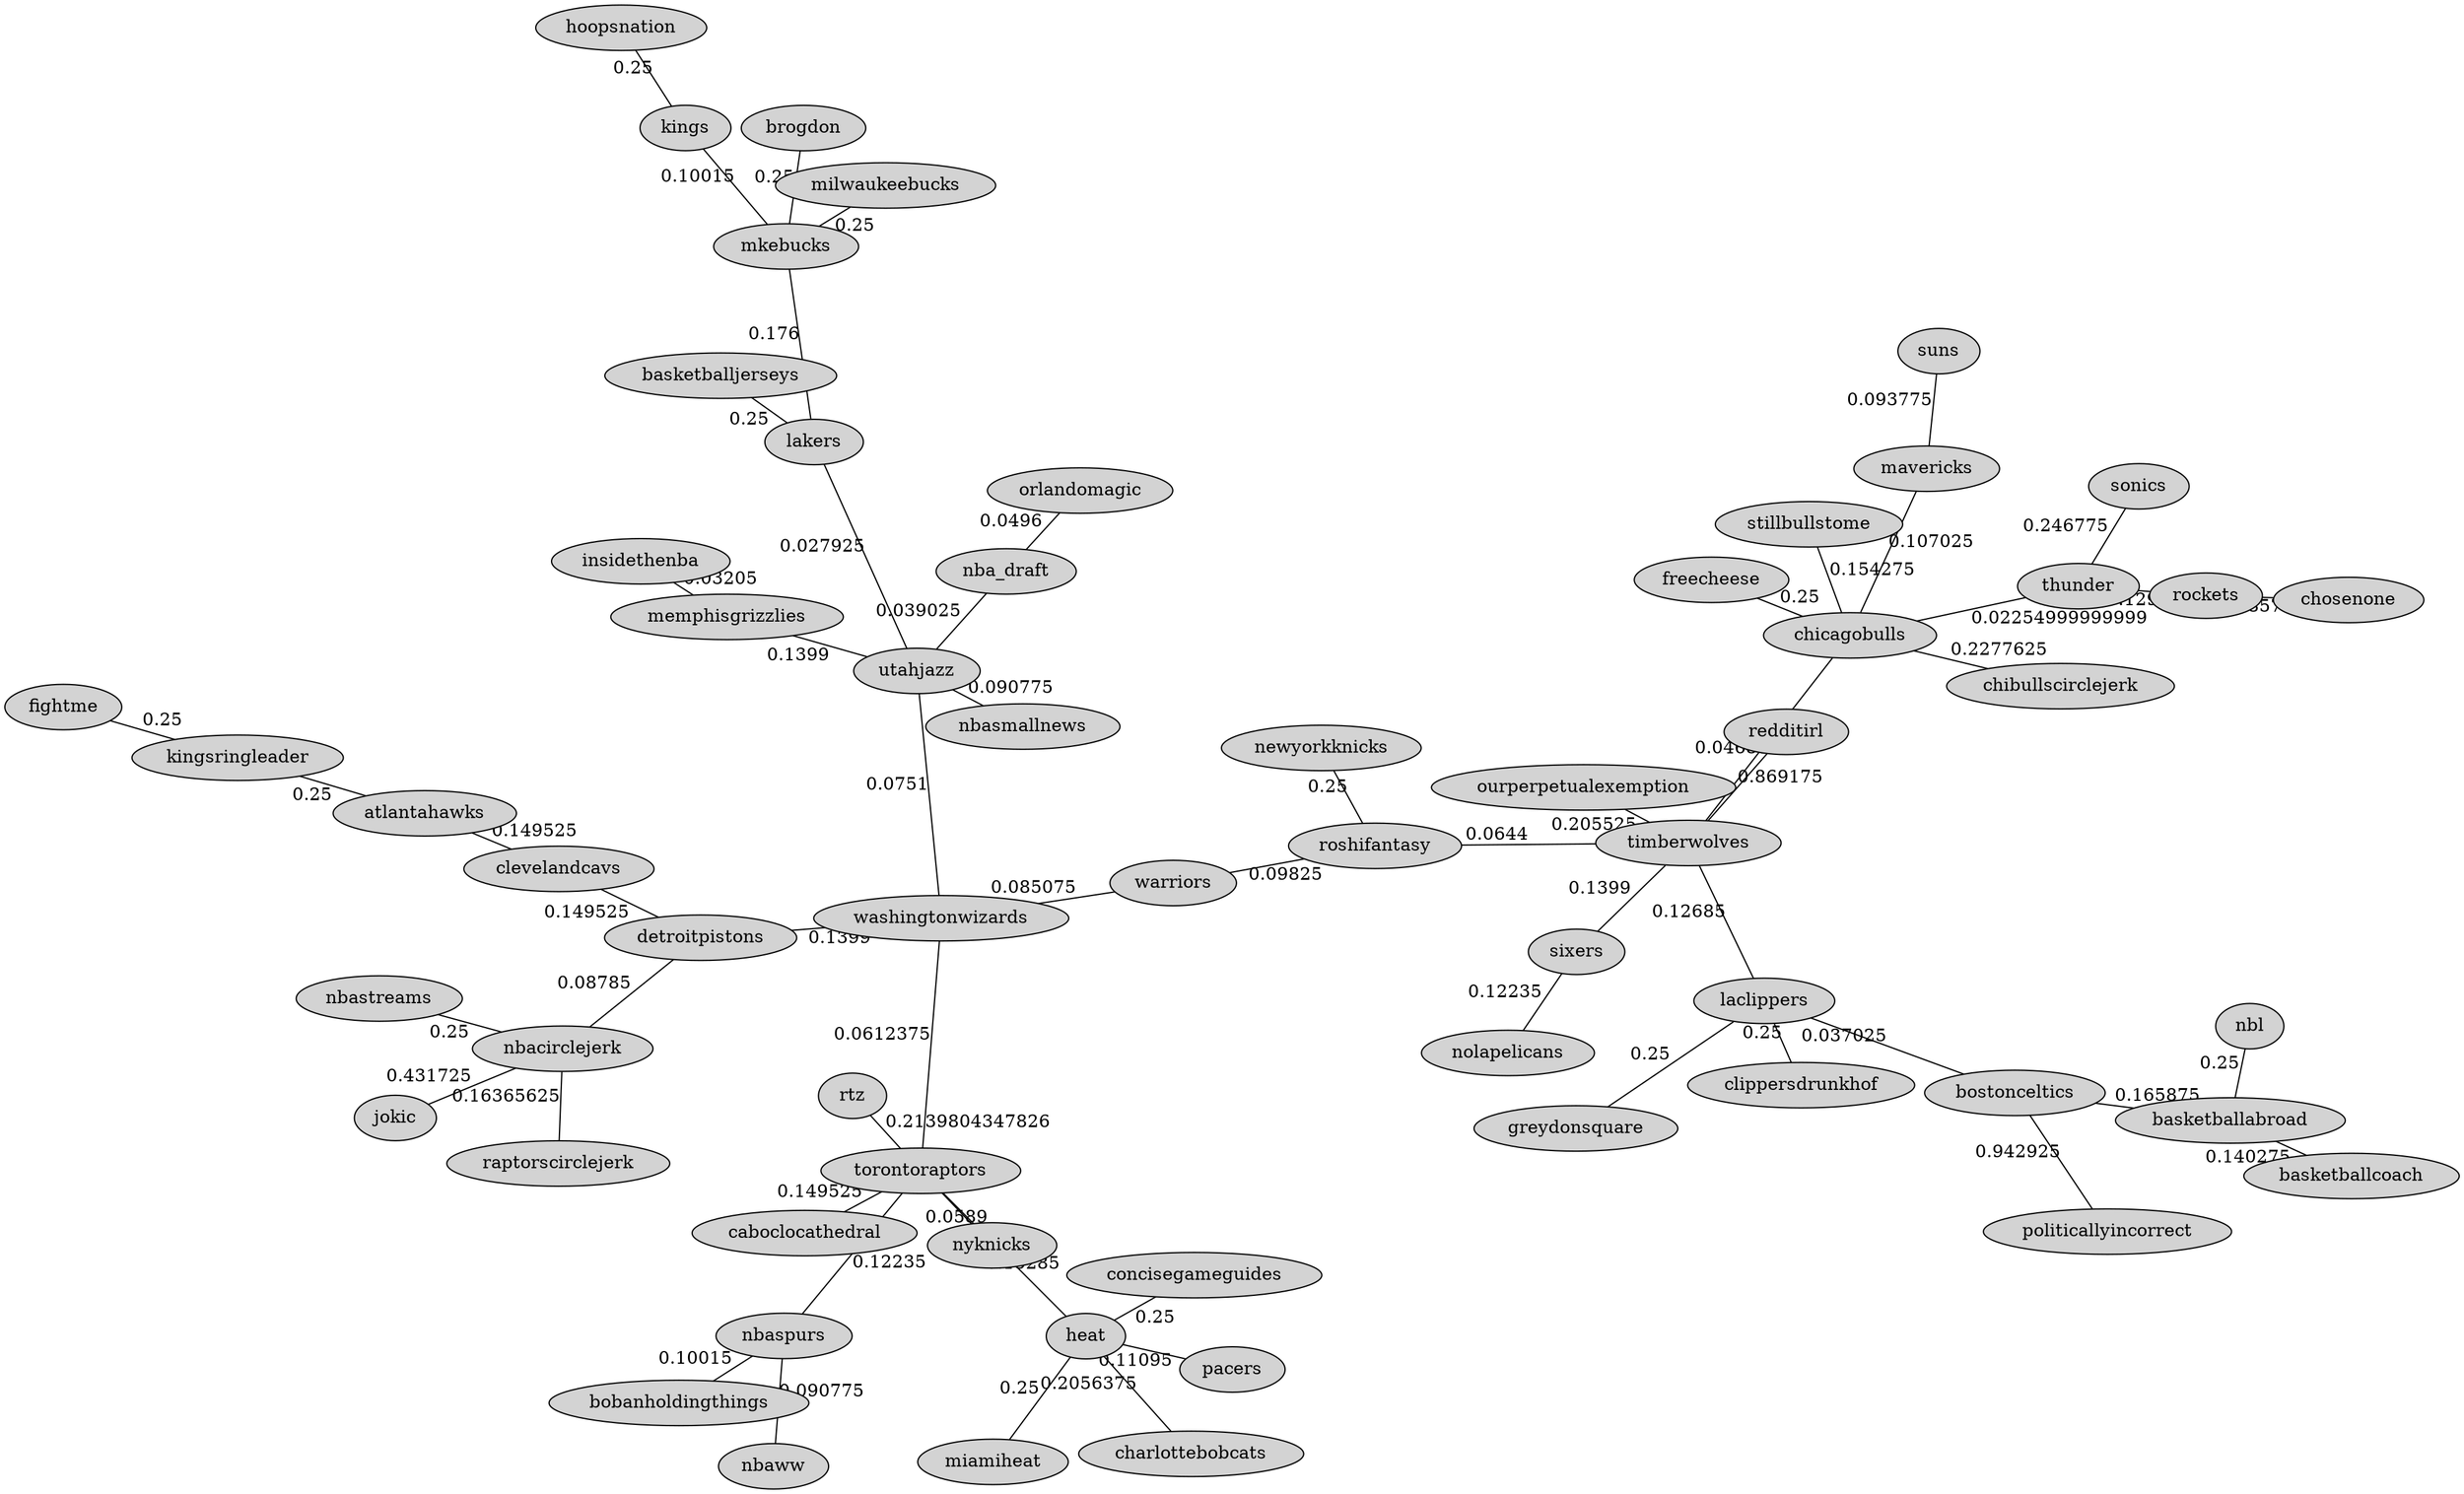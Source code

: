 graph G {
outputorder="edgesfirst"; layout=sfdp; overlap=prism; overlap_scaling=-5; labelloc="t"; fontsize=30
node[colorscheme=set19,style=filled]
"atlantahawks"[label= "atlantahawks"]
"basketballabroad"[label= "basketballabroad"]
"basketballcoach"[label= "basketballcoach"]
"basketballjerseys"[label= "basketballjerseys"]
"bobanholdingthings"[label= "bobanholdingthings"]
"bostonceltics"[label= "bostonceltics"]
"brogdon"[label= "brogdon"]
"caboclocathedral"[label= "caboclocathedral"]
"charlottebobcats"[label= "charlottebobcats"]
"chibullscirclejerk"[label= "chibullscirclejerk"]
"chicagobulls"[label= "chicagobulls"]
"chosenone"[label= "chosenone"]
"clevelandcavs"[label= "clevelandcavs"]
"clippersdrunkhof"[label= "clippersdrunkhof"]
"concisegameguides"[label= "concisegameguides"]
"detroitpistons"[label= "detroitpistons"]
"fightme"[label= "fightme"]
"freecheese"[label= "freecheese"]
"greydonsquare"[label= "greydonsquare"]
"heat"[label= "heat"]
"hoopsnation"[label= "hoopsnation"]
"insidethenba"[label= "insidethenba"]
"jokic"[label= "jokic"]
"kings"[label= "kings"]
"kingsringleader"[label= "kingsringleader"]
"laclippers"[label= "laclippers"]
"lakers"[label= "lakers"]
"mavericks"[label= "mavericks"]
"memphisgrizzlies"[label= "memphisgrizzlies"]
"miamiheat"[label= "miamiheat"]
"milwaukeebucks"[label= "milwaukeebucks"]
"mkebucks"[label= "mkebucks"]
"nba_draft"[label= "nba_draft"]
"nbacirclejerk"[label= "nbacirclejerk"]
"nbasmallnews"[label= "nbasmallnews"]
"nbaspurs"[label= "nbaspurs"]
"nbastreams"[label= "nbastreams"]
"nbaww"[label= "nbaww"]
"nbl"[label= "nbl"]
"newyorkknicks"[label= "newyorkknicks"]
"nolapelicans"[label= "nolapelicans"]
"nyknicks"[label= "nyknicks"]
"orlandomagic"[label= "orlandomagic"]
"ourperpetualexemption"[label= "ourperpetualexemption"]
"pacers"[label= "pacers"]
"politicallyincorrect"[label= "politicallyincorrect"]
"raptorscirclejerk"[label= "raptorscirclejerk"]
"redditirl"[label= "redditirl"]
"rockets"[label= "rockets"]
"roshifantasy"[label= "roshifantasy"]
"rtz"[label= "rtz"]
"sixers"[label= "sixers"]
"sonics"[label= "sonics"]
"stillbullstome"[label= "stillbullstome"]
"suns"[label= "suns"]
"thunder"[label= "thunder"]
"timberwolves"[label= "timberwolves"]
"torontoraptors"[label= "torontoraptors"]
"utahjazz"[label= "utahjazz"]
"warriors"[label= "warriors"]
"washingtonwizards"[label= "washingtonwizards"]
"thunder" -- "chicagobulls"[label= "0.02254999999999"]
"lakers" -- "utahjazz"[label= "0.027925"]
"insidethenba" -- "memphisgrizzlies"[label= "0.03205"]
"bostonceltics" -- "laclippers"[label= "0.037025"]
"utahjazz" -- "nba_draft"[label= "0.039025"]
"chicagobulls" -- "timberwolves"[label= "0.04685"]
"orlandomagic" -- "nba_draft"[label= "0.0496"]
"nyknicks" -- "torontoraptors"[label= "0.0589"]
"washingtonwizards" -- "torontoraptors"[label= "0.0612375"]
"timberwolves" -- "roshifantasy"[label= "0.0644"]
"washingtonwizards" -- "utahjazz"[label= "0.0751"]
"washingtonwizards" -- "warriors"[label= "0.085075"]
"nbacirclejerk" -- "detroitpistons"[label= "0.08785"]
"nbaww" -- "nbaspurs"[label= "0.090775"]
"utahjazz" -- "nbasmallnews"[label= "0.090775"]
"suns" -- "mavericks"[label= "0.093775"]
"warriors" -- "roshifantasy"[label= "0.09825"]
"bobanholdingthings" -- "nbaspurs"[label= "0.10015"]
"mkebucks" -- "kings"[label= "0.10015"]
"mavericks" -- "chicagobulls"[label= "0.107025"]
"pacers" -- "heat"[label= "0.11095"]
"sixers" -- "nolapelicans"[label= "0.12235"]
"torontoraptors" -- "nbaspurs"[label= "0.12235"]
"timberwolves" -- "laclippers"[label= "0.12685"]
"thunder" -- "rockets"[label= "0.12935"]
"timberwolves" -- "sixers"[label= "0.1399"]
"utahjazz" -- "memphisgrizzlies"[label= "0.1399"]
"washingtonwizards" -- "detroitpistons"[label= "0.1399"]
"basketballcoach" -- "basketballabroad"[label= "0.140275"]
"caboclocathedral" -- "torontoraptors"[label= "0.149525"]
"clevelandcavs" -- "atlantahawks"[label= "0.149525"]
"detroitpistons" -- "clevelandcavs"[label= "0.149525"]
"torontoraptors" -- "heat"[label= "0.15285"]
"chicagobulls" -- "stillbullstome"[label= "0.154275"]
"nbacirclejerk" -- "raptorscirclejerk"[label= "0.16365625"]
"bostonceltics" -- "basketballabroad"[label= "0.165875"]
"mkebucks" -- "lakers"[label= "0.176"]
"ourperpetualexemption" -- "timberwolves"[label= "0.205525"]
"charlottebobcats" -- "heat"[label= "0.2056375"]
"rtz" -- "torontoraptors"[label= "0.2139804347826"]
"chibullscirclejerk" -- "chicagobulls"[label= "0.2277625"]
"sonics" -- "thunder"[label= "0.246775"]
"atlantahawks" -- "kingsringleader"[label= "0.25"]
"basketballjerseys" -- "lakers"[label= "0.25"]
"brogdon" -- "mkebucks"[label= "0.25"]
"clippersdrunkhof" -- "laclippers"[label= "0.25"]
"freecheese" -- "chicagobulls"[label= "0.25"]
"greydonsquare" -- "laclippers"[label= "0.25"]
"heat" -- "concisegameguides"[label= "0.25"]
"kings" -- "hoopsnation"[label= "0.25"]
"kingsringleader" -- "fightme"[label= "0.25"]
"miamiheat" -- "heat"[label= "0.25"]
"mkebucks" -- "milwaukeebucks"[label= "0.25"]
"nbacirclejerk" -- "nbastreams"[label= "0.25"]
"nbl" -- "basketballabroad"[label= "0.25"]
"newyorkknicks" -- "roshifantasy"[label= "0.25"]
"jokic" -- "nbacirclejerk"[label= "0.431725"]
"rockets" -- "chosenone"[label= "0.85755"]
"redditirl" -- "timberwolves"[label= "0.869175"]
"politicallyincorrect" -- "bostonceltics"[label= "0.942925"]
}
